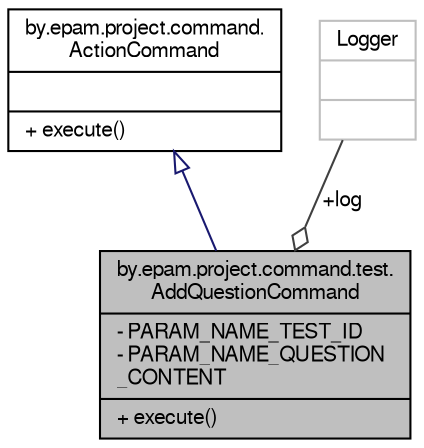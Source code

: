 digraph "by.epam.project.command.test.AddQuestionCommand"
{
  bgcolor="transparent";
  edge [fontname="FreeSans",fontsize="10",labelfontname="FreeSans",labelfontsize="10"];
  node [fontname="FreeSans",fontsize="10",shape=record];
  Node1 [label="{by.epam.project.command.test.\lAddQuestionCommand\n|- PARAM_NAME_TEST_ID\l- PARAM_NAME_QUESTION\l_CONTENT\l|+ execute()\l}",height=0.2,width=0.4,color="black", fillcolor="grey75", style="filled", fontcolor="black"];
  Node2 -> Node1 [dir="back",color="midnightblue",fontsize="10",style="solid",arrowtail="onormal",fontname="FreeSans"];
  Node2 [label="{by.epam.project.command.\lActionCommand\n||+ execute()\l}",height=0.2,width=0.4,color="black",URL="$d3/dba/interfaceby_1_1epam_1_1project_1_1command_1_1_action_command.html"];
  Node3 -> Node1 [color="grey25",fontsize="10",style="solid",label=" +log" ,arrowhead="odiamond",fontname="FreeSans"];
  Node3 [label="{Logger\n||}",height=0.2,width=0.4,color="grey75"];
}
